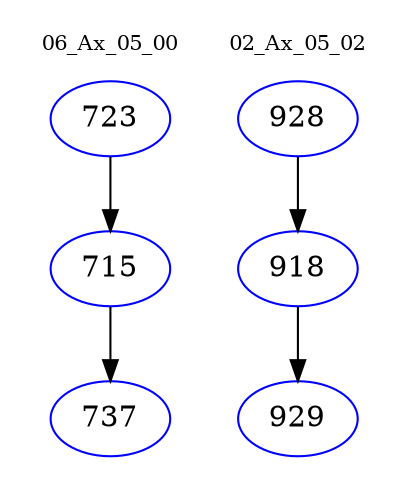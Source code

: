 digraph{
subgraph cluster_0 {
color = white
label = "06_Ax_05_00";
fontsize=10;
T0_723 [label="723", color="blue"]
T0_723 -> T0_715 [color="black"]
T0_715 [label="715", color="blue"]
T0_715 -> T0_737 [color="black"]
T0_737 [label="737", color="blue"]
}
subgraph cluster_1 {
color = white
label = "02_Ax_05_02";
fontsize=10;
T1_928 [label="928", color="blue"]
T1_928 -> T1_918 [color="black"]
T1_918 [label="918", color="blue"]
T1_918 -> T1_929 [color="black"]
T1_929 [label="929", color="blue"]
}
}
